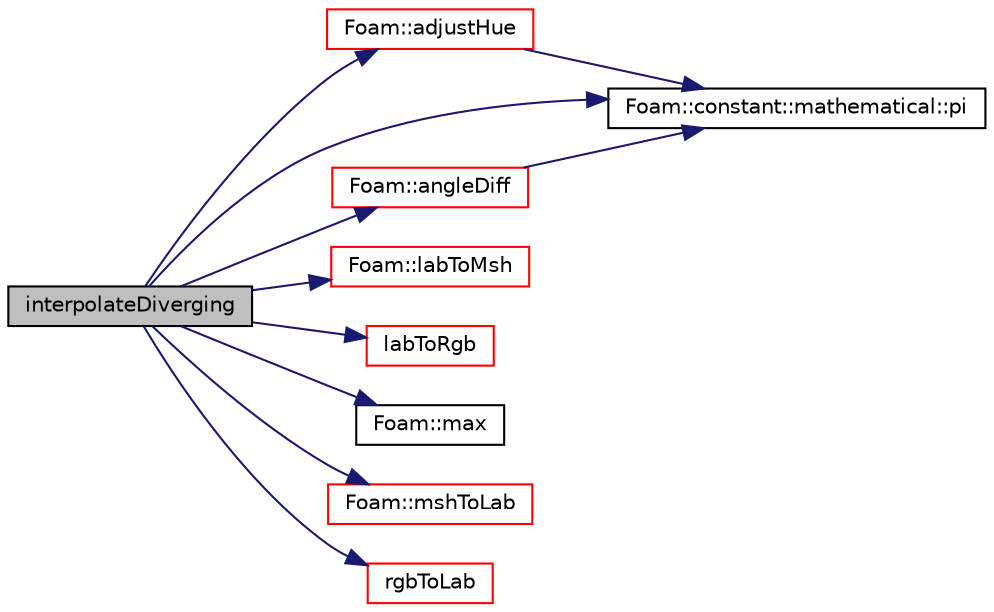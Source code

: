 digraph "interpolateDiverging"
{
  bgcolor="transparent";
  edge [fontname="Helvetica",fontsize="10",labelfontname="Helvetica",labelfontsize="10"];
  node [fontname="Helvetica",fontsize="10",shape=record];
  rankdir="LR";
  Node1 [label="interpolateDiverging",height=0.2,width=0.4,color="black", fillcolor="grey75", style="filled" fontcolor="black"];
  Node1 -> Node2 [color="midnightblue",fontsize="10",style="solid",fontname="Helvetica"];
  Node2 [label="Foam::adjustHue",height=0.2,width=0.4,color="red",URL="$namespaceFoam.html#ad5fe02105df55a906865d8304b0ac0fc"];
  Node2 -> Node3 [color="midnightblue",fontsize="10",style="solid",fontname="Helvetica"];
  Node3 [label="Foam::constant::mathematical::pi",height=0.2,width=0.4,color="black",URL="$namespaceFoam_1_1constant_1_1mathematical.html#ab8005f9f2f9b1371555df4dd0ad907ba"];
  Node1 -> Node4 [color="midnightblue",fontsize="10",style="solid",fontname="Helvetica"];
  Node4 [label="Foam::angleDiff",height=0.2,width=0.4,color="red",URL="$namespaceFoam.html#aa009dad63b11c389ec885680d600e90d"];
  Node4 -> Node3 [color="midnightblue",fontsize="10",style="solid",fontname="Helvetica"];
  Node1 -> Node5 [color="midnightblue",fontsize="10",style="solid",fontname="Helvetica"];
  Node5 [label="Foam::labToMsh",height=0.2,width=0.4,color="red",URL="$namespaceFoam.html#a55c4f3b390206db7813fb0eb3376fa26",tooltip="Convert to special polar version of CIELAB. "];
  Node1 -> Node6 [color="midnightblue",fontsize="10",style="solid",fontname="Helvetica"];
  Node6 [label="labToRgb",height=0.2,width=0.4,color="red",URL="$namespaceFoam_1_1colourTools.html#abaae4681eaba171102aa481442351753",tooltip="Convert LAB to RGB. "];
  Node1 -> Node7 [color="midnightblue",fontsize="10",style="solid",fontname="Helvetica"];
  Node7 [label="Foam::max",height=0.2,width=0.4,color="black",URL="$namespaceFoam.html#a0e0c00c14acbabe88eec56a8b0fa2806",tooltip="Find the max value in labelHashSet, optionally limited by second argument. "];
  Node1 -> Node8 [color="midnightblue",fontsize="10",style="solid",fontname="Helvetica"];
  Node8 [label="Foam::mshToLab",height=0.2,width=0.4,color="red",URL="$namespaceFoam.html#a1e0097a7bec9bf31c67549fd8ec46c08",tooltip="Convert from special polar version of CIELAB. "];
  Node1 -> Node3 [color="midnightblue",fontsize="10",style="solid",fontname="Helvetica"];
  Node1 -> Node9 [color="midnightblue",fontsize="10",style="solid",fontname="Helvetica"];
  Node9 [label="rgbToLab",height=0.2,width=0.4,color="red",URL="$namespaceFoam_1_1colourTools.html#a7d43a2ecf01d9a6d3cd7dfd991fa0376",tooltip="Convert RGB to LAB. "];
}
